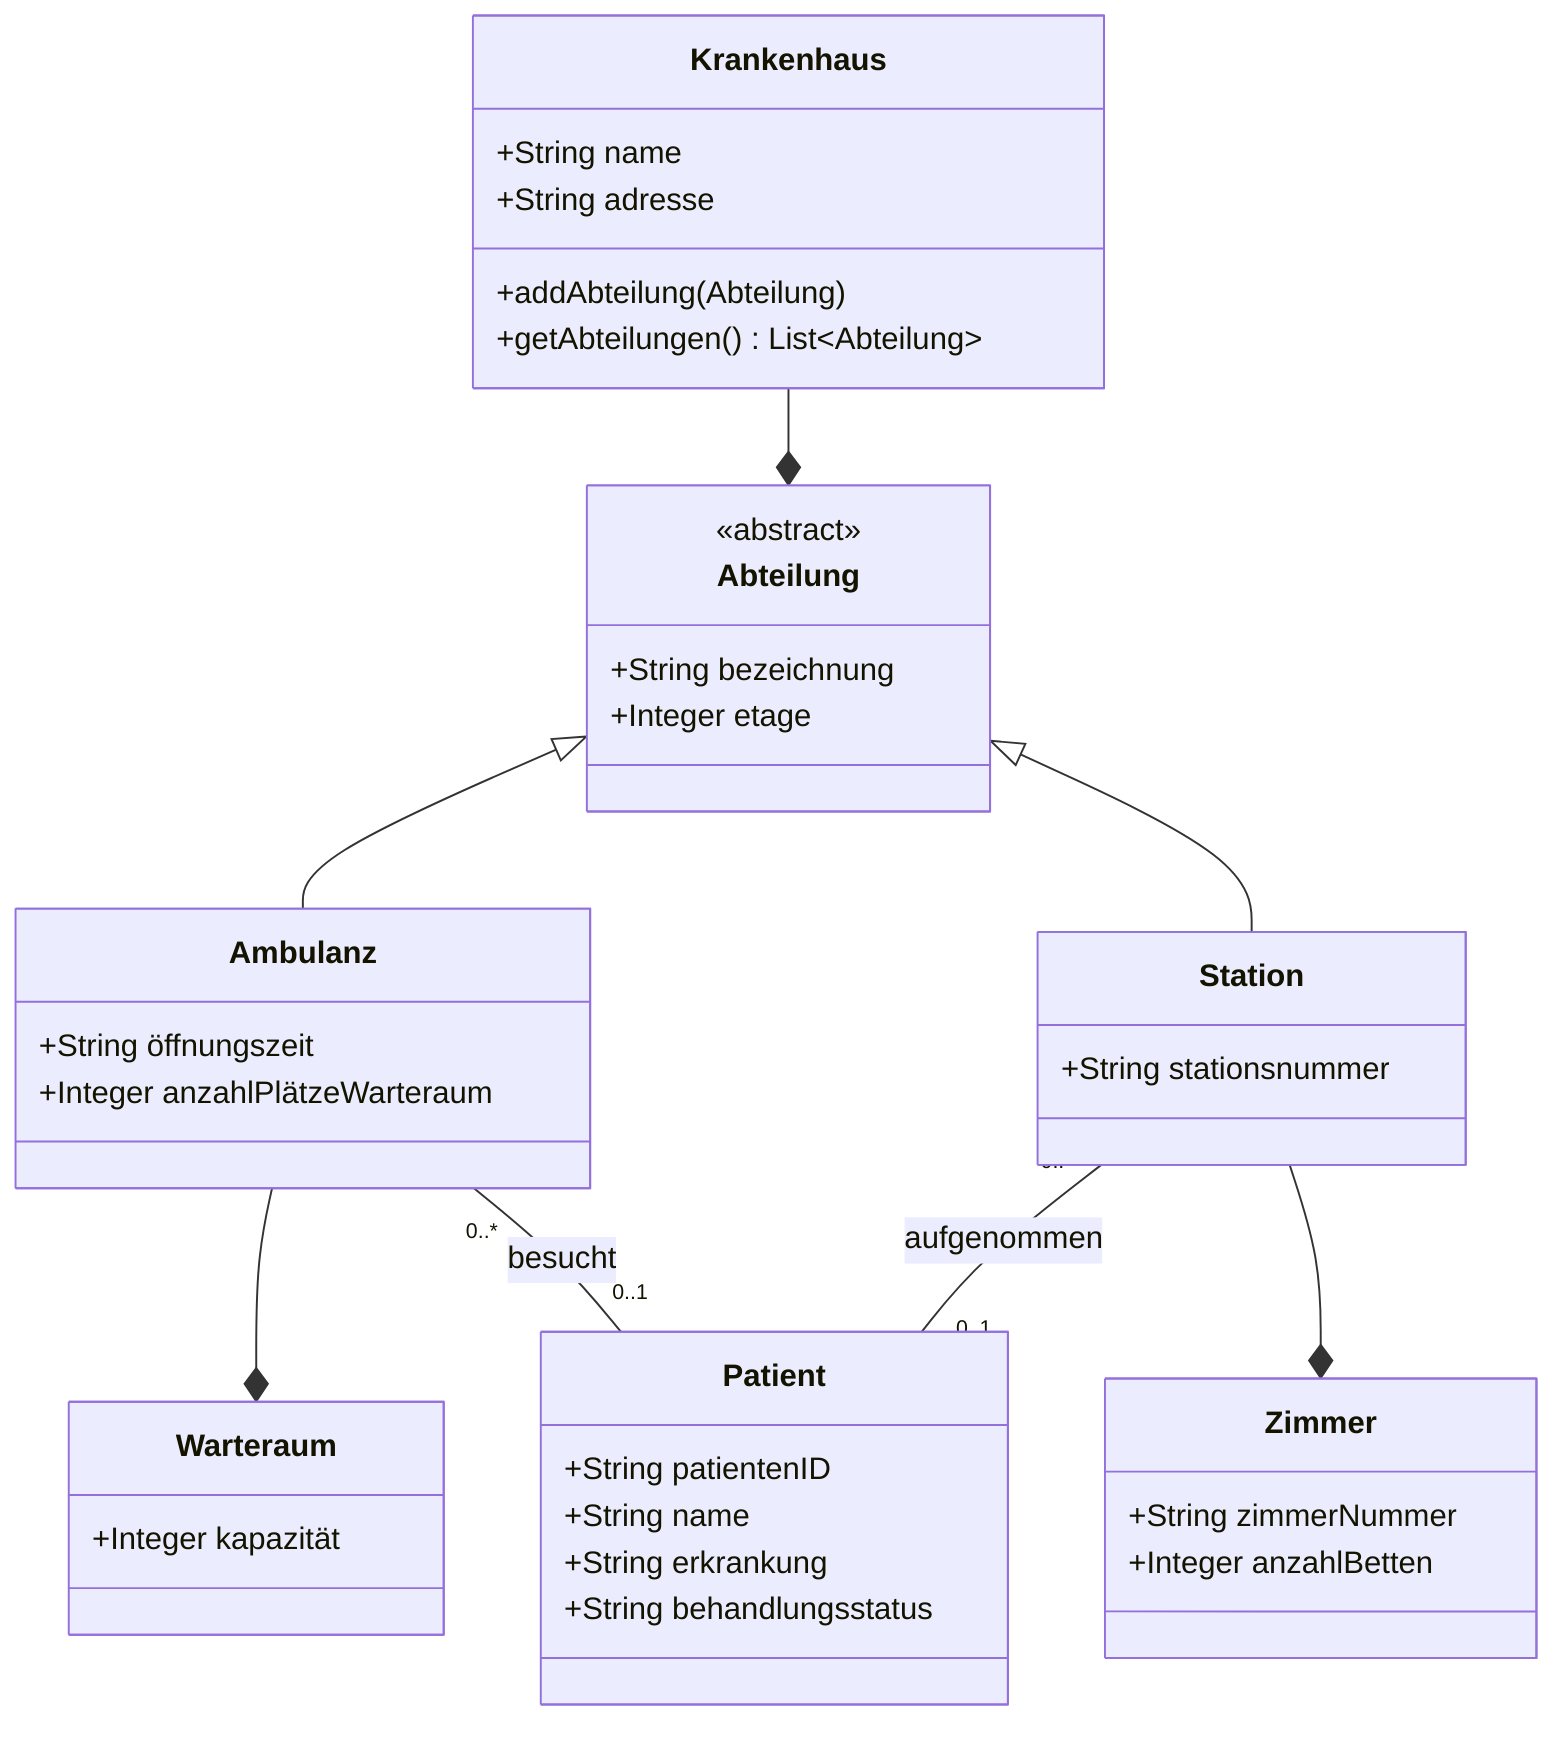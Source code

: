 classDiagram
    class Krankenhaus {
        +String name
        +String adresse
        +addAbteilung(Abteilung)
        +getAbteilungen() List~Abteilung~
    }
    class Abteilung {
        <<abstract>>
        +String bezeichnung
        +Integer etage
    }
    class Ambulanz {
        +String öffnungszeit
        +Integer anzahlPlätzeWarteraum
    }
    class Station {
        +String stationsnummer
    }
    class Warteraum {
        +Integer kapazität
    }
    class Zimmer {
        +String zimmerNummer
        +Integer anzahlBetten
    }
    class Patient {
        +String patientenID
        +String name
        +String erkrankung
        +String behandlungsstatus
    }

    Krankenhaus --* Abteilung
    Abteilung <|-- Ambulanz
    Abteilung <|-- Station
    Ambulanz --* Warteraum
    Station --* Zimmer
    Ambulanz "0..*" -- "0..1" Patient : besucht
    Station "0..*" -- "0..1" Patient : aufgenommen